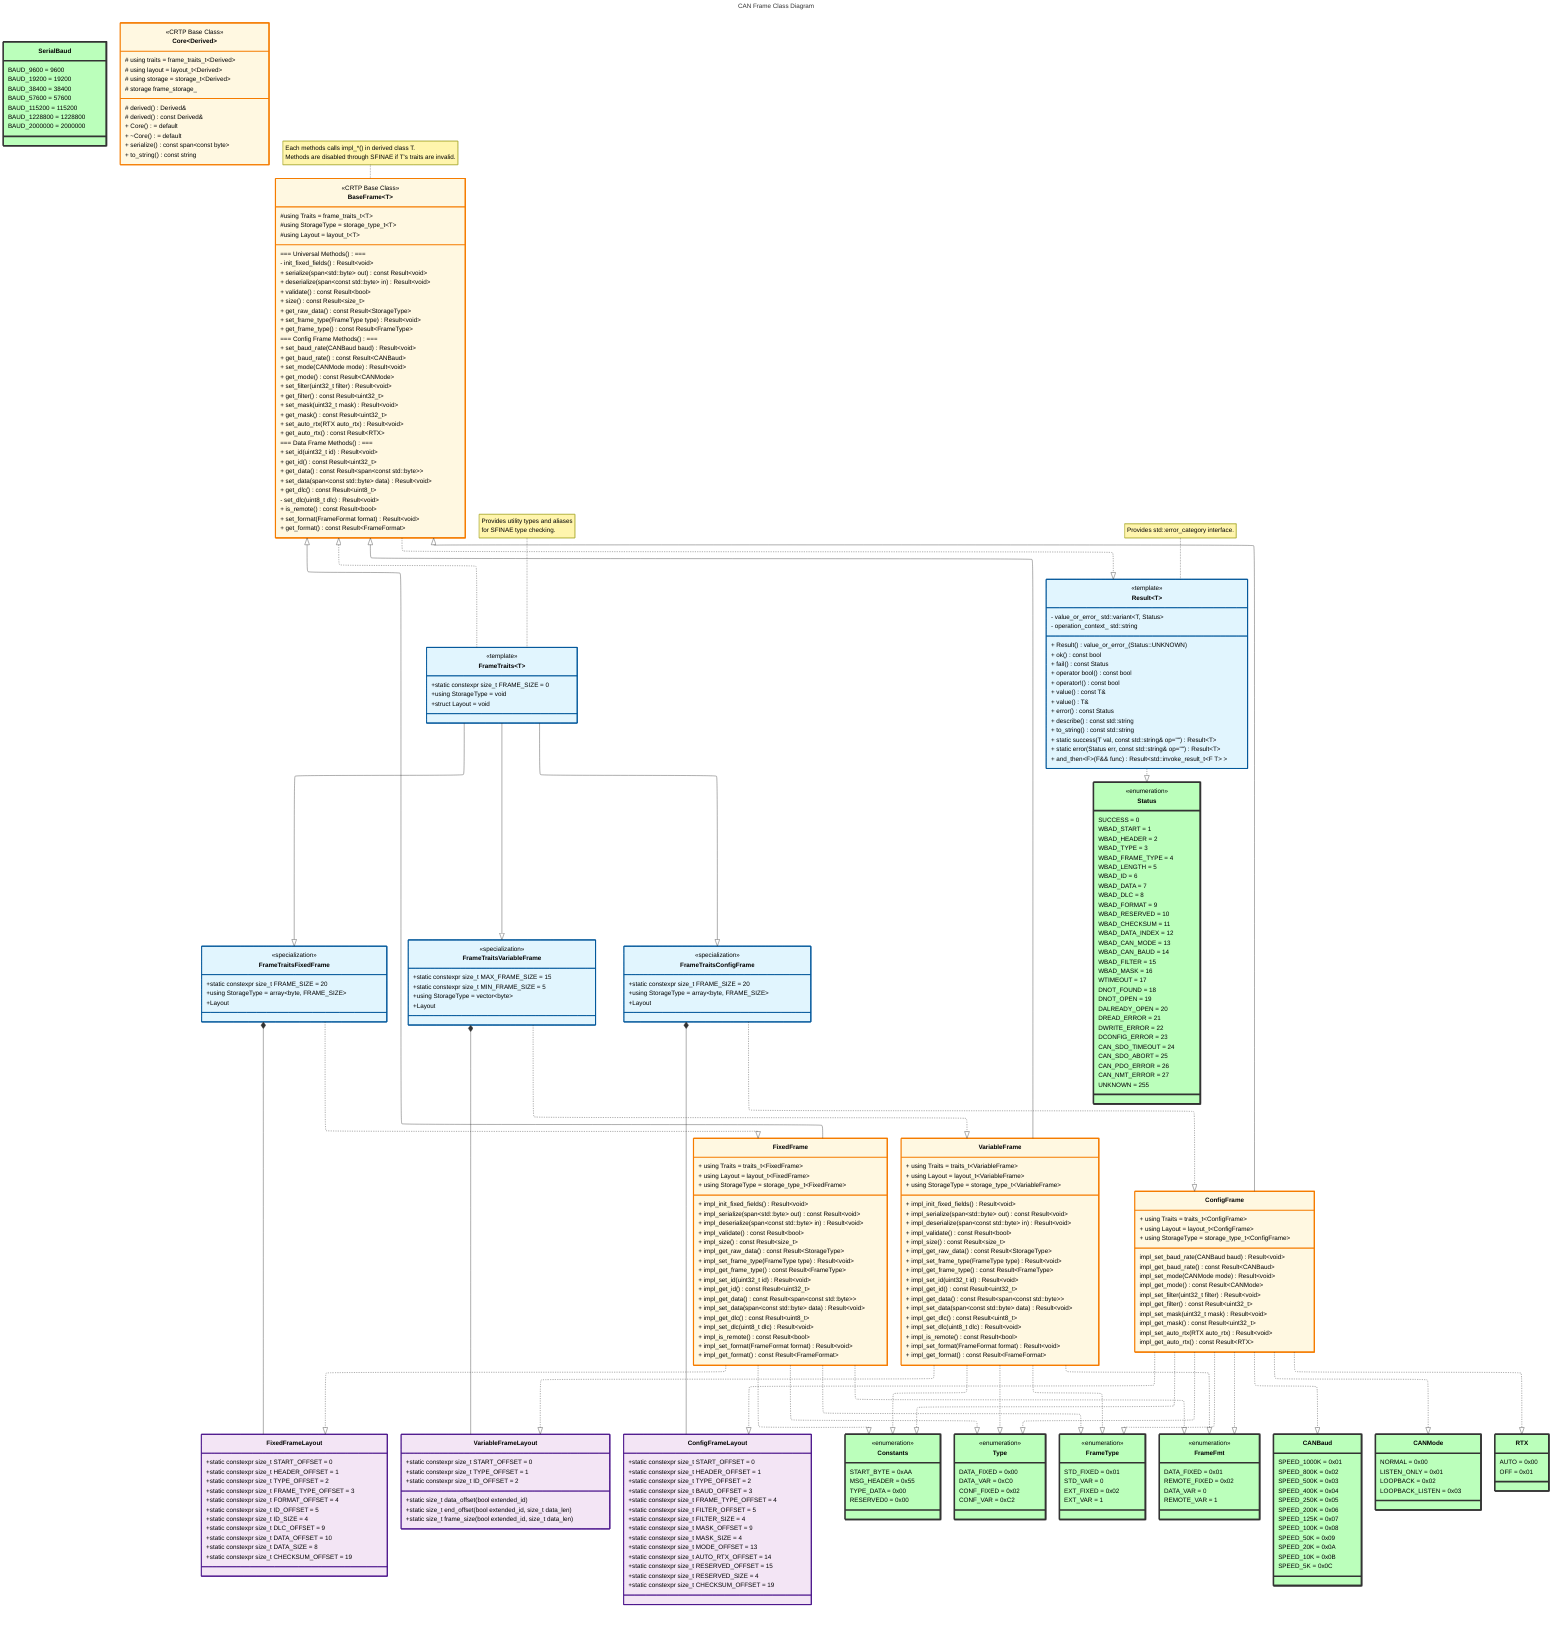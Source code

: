 ---
title: CAN Frame Class Diagram
config:
  layout: elk

---
classDiagram
        
    class FrameTraits~T~:::interfaces {
        <<template>>
        +static constexpr size_t FRAME_SIZE = 0
        +using StorageType = void
        +struct Layout = void
    }

    class FrameTraitsFixedFrame:::interfaces {
        <<specialization>>
        +static constexpr size_t FRAME_SIZE = 20
        +using StorageType = array~byte, FRAME_SIZE~
        +Layout
    }

    class FrameTraitsVariableFrame:::interfaces {
        <<specialization>>
        +static constexpr size_t MAX_FRAME_SIZE = 15
        +static constexpr size_t MIN_FRAME_SIZE = 5
        +using StorageType = vector~byte~
        +Layout
    }

    class FrameTraitsConfigFrame:::interfaces {
        <<specialization>>
        +static constexpr size_t FRAME_SIZE = 20
        +using StorageType = array~byte, FRAME_SIZE~
        +Layout
    }
    
    class FixedFrameLayout:::structs {
        +static constexpr size_t START_OFFSET = 0
        +static constexpr size_t HEADER_OFFSET = 1
        +static constexpr size_t TYPE_OFFSET = 2
        +static constexpr size_t FRAME_TYPE_OFFSET = 3
        +static constexpr size_t FORMAT_OFFSET = 4
        +static constexpr size_t ID_OFFSET = 5
        +static constexpr size_t ID_SIZE = 4
        +static constexpr size_t DLC_OFFSET = 9
        +static constexpr size_t DATA_OFFSET = 10
        +static constexpr size_t DATA_SIZE = 8
        +static constexpr size_t CHECKSUM_OFFSET = 19
    }
    
    class VariableFrameLayout:::structs {
        +static constexpr size_t START_OFFSET = 0
        +static constexpr size_t TYPE_OFFSET = 1
        +static constexpr size_t ID_OFFSET = 2
        +static size_t data_offset(bool extended_id)
        +static size_t end_offset(bool extended_id, size_t data_len)
        +static size_t frame_size(bool extended_id, size_t data_len)
    }

    class ConfigFrameLayout:::structs {
        +static constexpr size_t START_OFFSET = 0
        +static constexpr size_t HEADER_OFFSET = 1
        +static constexpr size_t TYPE_OFFSET = 2
        +static constexpr size_t BAUD_OFFSET = 3
        +static constexpr size_t FRAME_TYPE_OFFSET = 4
        +static constexpr size_t FILTER_OFFSET = 5
        +static constexpr size_t FILTER_SIZE = 4
        +static constexpr size_t MASK_OFFSET = 9
        +static constexpr size_t MASK_SIZE = 4
        +static constexpr size_t MODE_OFFSET = 13
        +static constexpr size_t AUTO_RTX_OFFSET = 14
        +static constexpr size_t RESERVED_OFFSET = 15
        +static constexpr size_t RESERVED_SIZE = 4
        +static constexpr size_t CHECKSUM_OFFSET = 19
    }

    class BaseFrame~T~ {
        <<CRTP Base Class>>        
        %% include type aliases
        #using Traits = frame_traits_t~T~
        #using StorageType = storage_type_t~T~
        #using Layout = layout_t~T~
        === Universal Methods() ===
        - init_fixed_fields() Result~void~
        + serialize(span~std::byte~ out) const Result~void~
        + deserialize(span~const std::byte~ in) Result~void~
        + validate() const Result~bool~
        + size() const Result~size_t~
        + get_raw_data() const Result~StorageType~
        + set_frame_type(FrameType type) Result~void~
        + get_frame_type() const Result~FrameType~
        === Config Frame Methods() ===
        + set_baud_rate(CANBaud baud) Result~void~
        + get_baud_rate() const Result~CANBaud~
        + set_mode(CANMode mode) Result~void~
        + get_mode() const Result~CANMode~
        + set_filter(uint32_t filter) Result~void~
        + get_filter() const Result~uint32_t~
        + set_mask(uint32_t mask) Result~void~
        + get_mask() const Result~uint32_t~
        + set_auto_rtx(RTX auto_rtx) Result~void~
        + get_auto_rtx() const Result~RTX~
        === Data Frame Methods() ===
        + set_id(uint32_t id) Result~void~
        + get_id() const Result~uint32_t~
        + get_data() const Result~span~const std::byte~~
        + set_data(span~const std::byte~ data) Result~void~
        + get_dlc() const Result~uint8_t~
        - set_dlc(uint8_t dlc) Result~void~
        + is_remote() const Result~bool~
        + set_format(FrameFormat format) Result~void~
        + get_format() const Result~FrameFormat~        
    
    }

    class FixedFrame:::classes {
        + using Traits = traits_t~FixedFrame~
        + using Layout = layout_t~FixedFrame~
        + using StorageType = storage_type_t~FixedFrame~
        %% Methods
        + impl_init_fixed_fields() Result~void~
        + impl_serialize(span~std::byte~ out) const Result~void~
        + impl_deserialize(span~const std::byte~ in) Result~void~
        + impl_validate() const Result~bool~
        + impl_size() const Result~size_t~
        + impl_get_raw_data() const Result~StorageType~
        + impl_set_frame_type(FrameType type) Result~void~
        + impl_get_frame_type() const Result~FrameType~
        + impl_set_id(uint32_t id) Result~void~
        + impl_get_id() const Result~uint32_t~
        + impl_get_data() const Result~span~const std::byte~~
        + impl_set_data(span~const std::byte~ data) Result~void~
        + impl_get_dlc() const Result~uint8_t~
        + impl_set_dlc(uint8_t dlc) Result~void~
        + impl_is_remote() const Result~bool~
        + impl_set_format(FrameFormat format) Result~void~
        + impl_get_format() const Result~FrameFormat~
    }
    
    class VariableFrame:::classes {
        + using Traits = traits_t~VariableFrame~
        + using Layout = layout_t~VariableFrame~
        + using StorageType = storage_type_t~VariableFrame~
        + impl_init_fixed_fields() Result~void~
        + impl_serialize(span~std::byte~ out) const Result~void~
        + impl_deserialize(span~const std::byte~ in) Result~void~
        + impl_validate() const Result~bool~
        + impl_size() const Result~size_t~
        + impl_get_raw_data() const Result~StorageType~
        + impl_set_frame_type(FrameType type) Result~void~
        + impl_get_frame_type() const Result~FrameType~
        + impl_set_id(uint32_t id) Result~void~
        + impl_get_id() const Result~uint32_t~
        + impl_get_data() const Result~span~const std::byte~~
        + impl_set_data(span~const std::byte~ data) Result~void~
        + impl_get_dlc() const Result~uint8_t~
        + impl_set_dlc(uint8_t dlc) Result~void~
        + impl_is_remote() const Result~bool~
        + impl_set_format(FrameFormat format) Result~void~
        + impl_get_format() const Result~FrameFormat~        
    }
    
    class ConfigFrame:::classes {
        + using Traits = traits_t~ConfigFrame~
        + using Layout = layout_t~ConfigFrame~
        + using StorageType = storage_type_t~ConfigFrame~

        impl_set_baud_rate(CANBaud baud) Result~void~
        impl_get_baud_rate() const Result~CANBaud~
        impl_set_mode(CANMode mode) Result~void~
        impl_get_mode() const Result~CANMode~
        impl_set_filter(uint32_t filter) Result~void~
        impl_get_filter() const Result~uint32_t~
        impl_set_mask(uint32_t mask) Result~void~
        impl_get_mask() const Result~uint32_t~
        impl_set_auto_rtx(RTX auto_rtx) Result~void~
        impl_get_auto_rtx() const Result~RTX~

    }
    
    class Result~T~ {
        <<template>>
        - value_or_error_ std::variant~T, Status~
        - operation_context_ std::string
        + Result() : value_or_error_(Status::UNKNOWN)
        + ok() const bool
        + fail() const Status
        + operator bool() const bool
        + operator!() const bool
        + value() const T&
        + value() T&
        + error() const Status
        + describe() const std::string
        + to_string() const std::string
        + static success(T val, const std::string& op="") Result~T~
        + static error(Status err, const std::string& op="") Result~T~
        + and_then~F~(F&& func) Result~std::invoke_result_t~F T~ ~
    }

    class Status:::enums {
        <<enumeration>>
        SUCCESS = 0
        WBAD_START = 1
        WBAD_HEADER = 2
        WBAD_TYPE = 3
        WBAD_FRAME_TYPE = 4
        WBAD_LENGTH = 5
        WBAD_ID = 6
        WBAD_DATA = 7
        WBAD_DLC = 8
        WBAD_FORMAT = 9
        WBAD_RESERVED = 10
        WBAD_CHECKSUM = 11
        WBAD_DATA_INDEX = 12
        WBAD_CAN_MODE = 13
        WBAD_CAN_BAUD = 14
        WBAD_FILTER = 15
        WBAD_MASK = 16
        WTIMEOUT = 17
        DNOT_FOUND = 18
        DNOT_OPEN = 19
        DALREADY_OPEN = 20
        DREAD_ERROR = 21
        DWRITE_ERROR = 22
        DCONFIG_ERROR = 23
        CAN_SDO_TIMEOUT = 24
        CAN_SDO_ABORT = 25
        CAN_PDO_ERROR = 26
        CAN_NMT_ERROR = 27
        UNKNOWN = 255

    }

    class Constants:::enums {
        <<enumeration>>
        START_BYTE = 0xAA
        MSG_HEADER = 0x55
        TYPE_DATA = 0x00
        RESERVED0 = 0x00
    }

    class Type:::enums {
        <<enumeration>>
        DATA_FIXED = 0x00
        DATA_VAR = 0xC0
        CONF_FIXED = 0x02
        CONF_VAR = 0xC2
    }
    class FrameType:::enums {
        <<enumeration>>
        STD_FIXED = 0x01
        STD_VAR = 0
        EXT_FIXED = 0x02
        EXT_VAR = 1
    }
    class FrameFmt:::enums {
        <<enumeration>>
        DATA_FIXED = 0x01
        REMOTE_FIXED = 0x02
        DATA_VAR = 0
        REMOTE_VAR = 1
    }
    class CANBaud :::enums {
        SPEED_1000K = 0x01
        SPEED_800K = 0x02
        SPEED_500K = 0x03
        SPEED_400K = 0x04
        SPEED_250K = 0x05
        SPEED_200K = 0x06
        SPEED_125K = 0x07
        SPEED_100K = 0x08
        SPEED_50K = 0x09
        SPEED_20K = 0x0A
        SPEED_10K = 0x0B
        SPEED_5K = 0x0C
    }
    class SerialBaud:::enums {
        BAUD_9600 = 9600
        BAUD_19200 = 19200
        BAUD_38400 = 38400
        BAUD_57600 = 57600
        BAUD_115200 = 115200
        BAUD_1228800 = 1228800
        BAUD_2000000 = 2000000
    }
    class CANMode:::enums {
        NORMAL = 0x00
        LISTEN_ONLY = 0x01
        LOOPBACK = 0x02
        LOOPBACK_LISTEN = 0x03
    }
    class RTX:::enums {
        AUTO = 0x00
        OFF = 0x01
    }

    
    %% Relationships
    FrameTraits~T~ --|> FrameTraitsFixedFrame 
    FrameTraits~T~ --|> FrameTraitsVariableFrame
    FrameTraits~T~ --|> FrameTraitsConfigFrame

    FrameTraitsFixedFrame *-- FixedFrameLayout 
    FrameTraitsVariableFrame *-- VariableFrameLayout 
    FrameTraitsConfigFrame *-- ConfigFrameLayout 
    
    FrameTraitsFixedFrame ..|> FixedFrame 
    FrameTraitsVariableFrame ..|> VariableFrame 
    FrameTraitsConfigFrame ..|> ConfigFrame 
    
    BaseFrame~T~ <|.. FrameTraits
    BaseFrame~T~ <|-- FixedFrame
    BaseFrame~T~ <|-- VariableFrame
    BaseFrame~T~ <|-- ConfigFrame
    
    BaseFrame~T~ ..|> Result~T~
    Result~T~ ..|> Status
    FixedFrame ..|> FixedFrameLayout
    VariableFrame ..|> VariableFrameLayout
    ConfigFrame ..|> ConfigFrameLayout
    FixedFrame ..|> Constants
    VariableFrame ..|> Constants
    ConfigFrame ..|> Constants
    FixedFrame ..|> Type
    VariableFrame ..|> Type
    ConfigFrame ..|> Type
    FixedFrame ..|> FrameType
    VariableFrame ..|> FrameType
    ConfigFrame ..|> FrameType
    FixedFrame ..|> FrameFmt
    VariableFrame ..|> FrameFmt
    ConfigFrame ..|> FrameFmt
    ConfigFrame ..|> CANBaud
    ConfigFrame ..|> CANMode
    ConfigFrame ..|> RTX


   %% Style classes
    classDef classes fill:#fff8e1,stroke:#f57c00,stroke-width:3px,color:#000
    classDef interfaces fill:#e1f5fe,stroke:#01579b,stroke-width:2px,color:#000;
    classDef enums fill:#bfb,stroke:#333,stroke-width:4px,color:#000;
    classDef structs fill:#f3e5f5,stroke:#4a148c,stroke-width:2px,color:#000
    %% Manually apply styles to generic classes
    style BaseFrame fill:#fff8e1,stroke:#f57c00,stroke-width:3px,color:#000
    style FrameTraits fill:#e1f5fe,stroke:#01579b,stroke-width:2px,color:#000
    style Result fill:#e1f5fe,stroke:#01579b,stroke-width:2px,color:#000
    %% Notes
    note for FrameTraits "Provides utility types and aliases
    for SFINAE type checking."
    note for BaseFrame "Each methods calls impl_*() in derived class T.
    Methods are disabled through SFINAE if T's traits are invalid."
    note for Result "Provides std::error_category interface."


    class Core~Derived~ {
        <<CRTP Base Class>>
        # using traits = frame_traits_t~Derived~
        # using layout = layout_t~Derived~
        # using storage = storage_t~Derived~
        # storage frame_storage_
        # derived() Derived&
        # derived() const Derived&
        + Core() = default
        + ~Core() = default
        + serialize() const span~const byte~
        + to_string() const string
    }
    style Core fill:#fff8e1,stroke:#f57c00,stroke-width:3px,color:#000